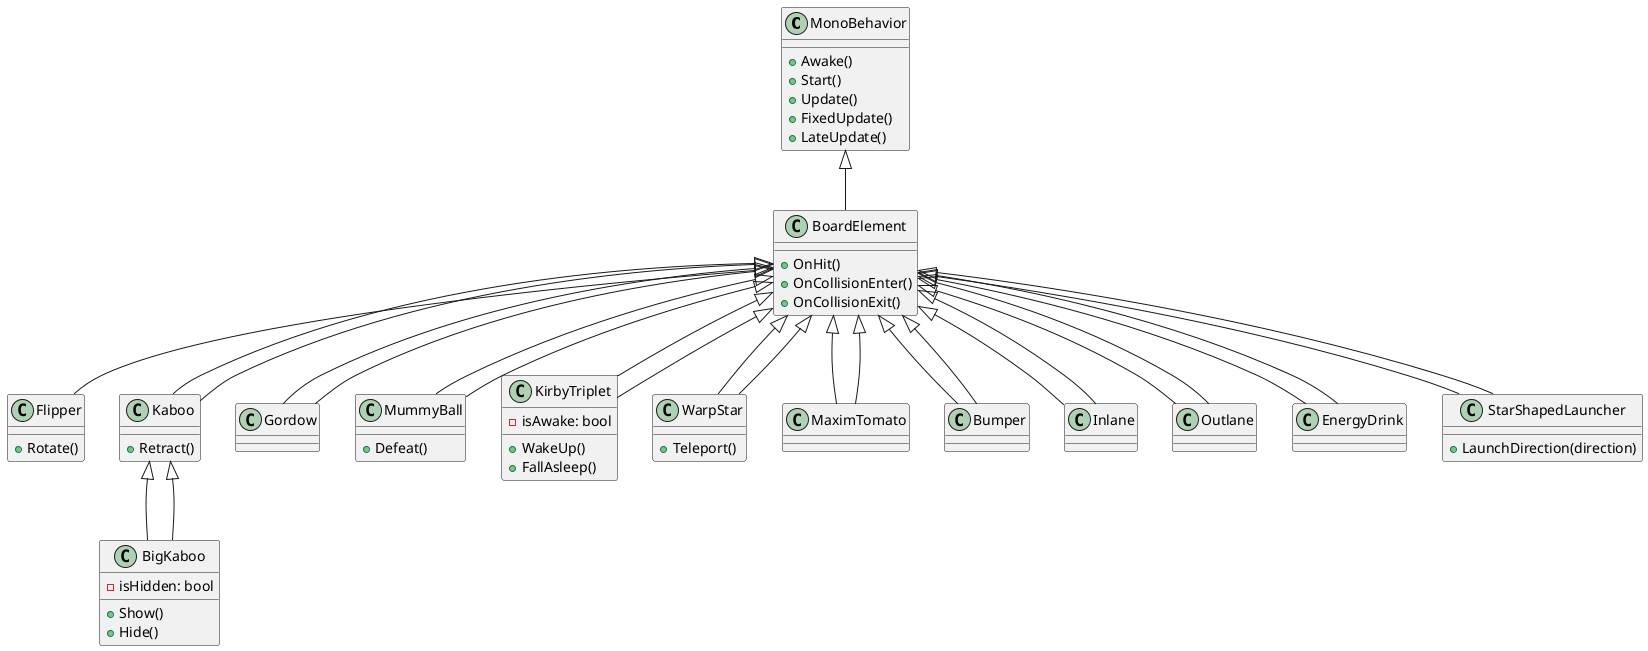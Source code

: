 @startuml

class MonoBehavior {
    +Awake()
    +Start()
    +Update()
    +FixedUpdate()
    +LateUpdate()
}

class BoardElement {
    +OnHit()
    +OnCollisionEnter()
    +OnCollisionExit()
}

class Flipper {
    +Rotate()
}

class Kaboo extends BoardElement {
    +Retract()
}

class Gordow extends BoardElement {
}

class BigKaboo extends Kaboo {
    -isHidden: bool
    +Show()
    +Hide()
}

class MummyBall extends BoardElement {
    +Defeat()
}

class KirbyTriplet extends BoardElement {
    -isAwake: bool
    +WakeUp()
    +FallAsleep()
}

class WarpStar extends BoardElement {
    +Teleport()
}

class MaximTomato extends BoardElement {
}

class Bumper extends BoardElement {
}

class Inlane extends BoardElement {
}

class Outlane extends BoardElement {
}

class EnergyDrink extends BoardElement {
}

class StarShapedLauncher extends BoardElement {
    +LaunchDirection(direction)
}

MonoBehavior <|-- BoardElement
BoardElement <|-- Kaboo
BoardElement <|-- Gordow
BoardElement <|-- MummyBall
BoardElement <|-- KirbyTriplet
BoardElement <|-- WarpStar
BoardElement <|-- MaximTomato
BoardElement <|-- Bumper
BoardElement <|-- Inlane
BoardElement <|-- Outlane
BoardElement <|-- EnergyDrink
BoardElement <|-- StarShapedLauncher
BoardElement <|-- Flipper

Kaboo <|-- BigKaboo

@enduml
